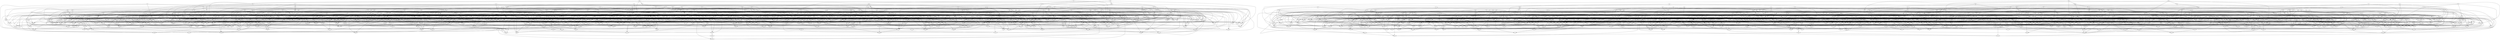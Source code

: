 digraph G {
	kvx -> qlj;
	kxg -> hll;
	pck -> zlx;
	vpb -> tcj;
	pms -> jmj;
	prg -> fnk;
	xlt -> gkt;
	hnz -> dqs;
	crv -> kfb;
	clp -> rql;
	nht -> rvv;
	zrv -> lpq;
	qkc -> gfm;
	mct -> fzs;
	hlt -> zbm;
	lgd -> ptp;
	xqf -> mqn;
	pbq -> qrq;
	bjv -> kbl;
	rbg -> hqv;
	xbm -> kng;
	hmn -> hxp;
	hlj -> fzn;
	cmc -> jgt;
	tnf -> jhs;
	vtz -> gxr;
	bcm -> dtz;
	ktg -> qqc;
	chf -> crj;
	ckc -> rnp;
	vtl -> xdb;
	gxn -> lxs;
	slc -> ggj;
	rlx -> zlg;
	hlx -> tbp;
	lxr -> xjx;
	nkp -> zdj;
	tkq -> tpn;
	vtc -> pkv;
	ths -> frz;
	crj -> lvh;
	gmz -> fmd;
	kzk -> rlx;
	zss -> blk;
	qkb -> gdx;
	rkd -> jxg;
	flc -> xjm;
	lpz -> xcb;
	ggb -> vhq;
	pdg -> prp;
	vxj -> jvg;
	trd -> nhf;
	lgl -> zbh;
	xzs -> dgf;
	jjj -> fpv;
	lxb -> xfb;
	lbn -> msl;
	pzb -> mgh;
	gsf -> nsh;
	cmc -> nfn;
	hcr -> msj;
	pct -> czb;
	cmv -> zbx;
	pqj -> qrz;
	lnv -> shg;
	rjp -> bvd;
	xvs -> ngv;
	rds -> jkc;
	tpn -> skz;
	zqk -> njx;
	hlt -> zhr;
	nhc -> zmr;
	nms -> fbr;
	rzl -> hsx;
	mfh -> mfv;
	dnd -> qhs;
	xvs -> rvq;
	gpt -> ntx;
	rqh -> njv;
	zvq -> lls;
	xnl -> zsd;
	rgt -> nml;
	djn -> tbr;
	bhb -> zgb;
	fbq -> dcx;
	smg -> blh;
	xvq -> bdd;
	dnr -> mvr;
	mzq -> vcx;
	xtz -> bvz;
	fbv -> fgb;
	xsk -> zjq;
	pvc -> jzn;
	prk -> mpv;
	bdx -> zmg;
	ngb -> qmn;
	hdp -> gjp;
	ztd -> mmn;
	xnm -> jjp;
	cfz -> knn;
	mzq -> zbn;
	vrh -> lvt;
	fjf -> qzn;
	pcf -> dfs;
	nbk -> ptf;
	mzq -> pbg;
	ngx -> jsk;
	rsc -> lgg;
	rxc -> mvs;
	jgd -> zjt;
	rcj -> nfx;
	pdb -> krh;
	rsk -> fqs;
	gng -> ppg;
	dcq -> dkp;
	xxv -> vdh;
	rgn -> bbn;
	pjr -> gdp;
	clb -> xcn;
	xsp -> rjr;
	pdq -> cxl;
	ktx -> bdl;
	gpz -> hsf;
	hjg -> jtc;
	lgk -> dtc;
	ctn -> ffp;
	lkp -> pxc;
	gql -> sjh;
	clv -> dmq;
	pvr -> xcn;
	qlc -> kns;
	hbj -> fzn;
	rpr -> nzt;
	jbn -> jnm;
	lmx -> lxk;
	sxk -> mpc;
	pkc -> mfd;
	pns -> jrz;
	sdr -> gfk;
	pks -> lgp;
	scs -> qrq;
	gsc -> sdg;
	kzp -> fqm;
	rql -> fct;
	vld -> xpz;
	rht -> nfg;
	qlc -> bqr;
	btg -> xhn;
	pdz -> krd;
	tvx -> hrq;
	cxl -> kld;
	pkl -> pts;
	jkg -> fmf;
	jnf -> flj;
	xqf -> fnb;
	mbm -> sxj;
	xrl -> zjl;
	pdb -> tmn;
	pqj -> pxc;
	xsm -> pjr;
	jdh -> djv;
	xvh -> vfc;
	rkl -> vbh;
	jqb -> vdj;
	xnh -> bmk;
	tvf -> pvf;
	tth -> hcr;
	ttz -> hqv;
	nhv -> fqf;
	dnp -> bst;
	mgm -> khz;
	gkn -> kcx;
	mxv -> xbt;
	smt -> xcx;
	vxq -> lmx;
	dfj -> sls;
	tsm -> svh;
	nsh -> hvg;
	kkr -> zpt;
	hhs -> qns;
	vkp -> pkc;
	kzs -> pkf;
	gmg -> fnj;
	hvp -> zbm;
	fml -> mmq;
	svg -> dzq;
	ptm -> qnz;
	nfg -> hmj;
	hfb -> dfv;
	gnq -> mmb;
	csg -> hpq;
	jkc -> sqf;
	zbb -> knd;
	rkl -> dqr;
	dkk -> cbt;
	xpx -> hgr;
	tkd -> nrq;
	jgt -> xcs;
	mvr -> mvs;
	xrk -> nks;
	hkf -> khl;
	pjr -> csh;
	pgn -> vfn;
	rbg -> gph;
	fgg -> kmr;
	mxv -> csh;
	hqq -> zgg;
	vtj -> sls;
	nhf -> cxc;
	xrk -> zlb;
	vld -> znk;
	hlc -> mjv;
	bhb -> btg;
	xmk -> pmh;
	scd -> qcj;
	ltn -> dzj;
	tvl -> qbs;
	kzk -> msl;
	lbb -> cvl;
	lnm -> hfp;
	rjp -> tvb;
	jvl -> djm;
	rsx -> zmm;
	vxn -> dpz;
	fvf -> mtt;
	xsm -> hmj;
	tsv -> jbf;
	zrq -> lfs;
	tng -> jrz;
	lpj -> dbx;
	dsx -> mnf;
	rsq -> pvr;
	vhs -> grj;
	pbq -> kzj;
	plp -> gjp;
	phl -> zll;
	ttv -> rsq;
	bfr -> mqn;
	cls -> btg;
	dfk -> qbt;
	qdd -> cbg;
	cht -> mvh;
	kzj -> fpg;
	rdb -> hkr;
	vpb -> kgp;
	dzj -> ggj;
	csq -> jqk;
	ddf -> hrq;
	xcn -> tcc;
	rcs -> tqn;
	vrh -> fph;
	rkk -> qpl;
	vvc -> hmj;
	jxv -> vbn;
	dlx -> qjx;
	pvc -> mvh;
	hzs -> kqp;
	sbt -> fmv;
	sff -> hvg;
	gnc -> nhm;
	cfk -> tvx;
	gqz -> ptf;
	ctn -> rxc;
	lmq -> ntv;
	ltj -> hzq;
	csg -> ddf;
	hmt -> xkh;
	tsm -> ddt;
	kvf -> szv;
	lfs -> dhp;
	xdj -> knc;
	tqb -> trf;
	qbb -> kbl;
	dgb -> mnf;
	hbd -> dtf;
	ctz -> nsm;
	tzg -> bdl;
	rvq -> fmp;
	gld -> hsx;
	ngz -> kms;
	ncp -> gxs;
	njv -> dcz;
	hfp -> djf;
	shm -> tch;
	lbd -> qmk;
	glp -> fbq;
	bqr -> qrr;
	cqn -> fxh;
	ztv -> rsm;
	xmk -> kcx;
	gql -> ltn;
	cps -> zlb;
	plc -> scd;
	vnz -> dcq;
	rcb -> hnz;
	mkc -> vhc;
	vld -> png;
	pdj -> xtz;
	xvb -> dgb;
	nxm -> fnr;
	bpx -> mvr;
	xqq -> bhx;
	vnt -> hkt;
	tzg -> hkc;
	hlc -> ftg;
	mhx -> mmp;
	fhs -> frc;
	pqj -> ggj;
	qbb -> bmb;
	xsr -> zns;
	hpq -> sqk;
	qdk -> dzv;
	xtj -> kcx;
	vtz -> blx;
	lsl -> kmd;
	tmn -> nrf;
	rgt -> zbm;
	vqp -> mgq;
	fck -> tcp;
	rsv -> ddf;
	tzj -> kqk;
	rsv -> dlq;
	bnp -> zdz;
	zqd -> trf;
	rpt -> dlq;
	jxv -> jzj;
	qdk -> klp;
	pbf -> nqp;
	pck -> czg;
	xzs -> snf;
	prb -> krn;
	hll -> djv;
	nnh -> xgr;
	sfm -> qqs;
	ttv -> czq;
	bbk -> gdx;
	gdg -> klp;
	hcf -> hjg;
	lgk -> skg;
	rcp -> hvz;
	xdc -> xjm;
	xrp -> lmv;
	cng -> hfb;
	nbn -> qsj;
	rkd -> msj;
	ncm -> rzg;
	hbk -> nrq;
	grk -> dnr;
	zvm -> nsh;
	cvr -> djn;
	npb -> xgm;
	pdp -> rpz;
	csz -> lmf;
	xsb -> zgg;
	chk -> sps;
	trd -> trf;
	nrx -> xkk;
	pmb -> fpv;
	nsk -> dnp;
	cpv -> tbq;
	mgm -> kqk;
	zpv -> qjk;
	prb -> vbn;
	pns -> lxb;
	fbn -> dnl;
	hvj -> qkr;
	jcr -> gjp;
	vxq -> bjs;
	rdq -> pkk;
	cnb -> kcv;
	pbf -> rnk;
	vjl -> rhp;
	vst -> sfg;
	vjd -> vtl;
	jtg -> fzs;
	sqv -> zcg;
	pjf -> vhq;
	vmb -> rxc;
	flc -> zdg;
	qcb -> dvh;
	qnx -> qxz;
	pkv -> lmf;
	zsj -> zmt;
	zdp -> tbp;
	ndh -> gdr;
	plb -> dvz;
	cxc -> zjt;
	nfd -> gbc;
	pfl -> crc;
	cnf -> krp;
	jjj -> sht;
	cxn -> ghp;
	ktg -> tvf;
	ssd -> kqz;
	cft -> dpz;
	ngb -> pnf;
	pzb -> bfs;
	pmz -> dtf;
	pqx -> qjx;
	vqp -> ncp;
	gxh -> fnr;
	rsb -> jjj;
	bdt -> tbp;
	dkk -> krn;
	npn -> dhk;
	mxc -> tvf;
	njt -> gch;
	dnp -> vff;
	cch -> hfk;
	mpl -> qzg;
	rdb -> cnx;
	ldl -> rsq;
	vkv -> dxd;
	dfd -> qcl;
	rtx -> qph;
	kvt -> gcq;
	pdv -> fmf;
	dnr -> qkl;
	jfc -> hcr;
	cdq -> fmm;
	gmm -> hks;
	lkk -> gcf;
	vkv -> rdx;
	rzg -> srv;
	vxg -> dhs;
	mlp -> qzs;
	fsc -> gdh;
	vkj -> ltd;
	lmf -> zpr;
	lxq -> bhd;
	nzh -> xcn;
	cxl -> znt;
	lmx -> knd;
	lbb -> hvg;
	rtz -> cbn;
	rbg -> jqk;
	zvk -> ssv;
	slk -> bmb;
	vpb -> pqx;
	tjp -> szf;
	dnl -> brk;
	rjp -> qrr;
	vvq -> hhs;
	tgk -> xdb;
	rbz -> hxr;
	pbt -> bnl;
	hdp -> hpt;
	cpq -> xhm;
	rxl -> kbf;
	fbn -> bpf;
	smg -> mcl;
	lnr -> tcz;
	klc -> xjx;
	bvk -> gfx;
	pqp -> qmn;
	xvh -> hzn;
	cjl -> msl;
	nhf -> qrl;
	zvf -> dlx;
	tkd -> lls;
	cpq -> dxd;
	hkr -> knd;
	dtx -> kcz;
	jsk -> spk;
	ngx -> qcg;
	cqv -> sxm;
	nbk -> qft;
	zqd -> tmk;
	dlf -> mcp;
	fsg -> bxp;
	kbn -> zfm;
	pgc -> xcn;
	nfv -> kng;
	zxl -> cmf;
	fhp -> jtc;
	rds -> hrd;
	nrf -> bhh;
	nsn -> ltq;
	lbd -> zfm;
	lsl -> gbr;
	jtv -> qrn;
	ljb -> lnm;
	vrr -> phh;
	vtj -> htv;
	bjp -> khs;
	dtz -> kng;
	gph -> nxn;
	sxp -> xkk;
	njv -> vcj;
	shk -> kpz;
	lxs -> fnr;
	fhn -> snz;
	ktx -> qhr;
	kxj -> dht;
	srb -> tcp;
	qrz -> sxj;
	tjk -> nlm;
	rpt -> nmb;
	flq -> qhf;
	jgv -> bhd;
	fst -> qph;
	rqh -> zgb;
	nxn -> fpd;
	hfl -> hlj;
	lvt -> khl;
	vjd -> gpt;
	dhc -> vbd;
	rpn -> lpq;
	dgb -> sxp;
	nxp -> mgq;
	ljl -> jfl;
	qbt -> dnh;
	rdq -> kmd;
	pzh -> kqk;
	tfm -> blh;
	rmn -> jvl;
	qbt -> bvs;
	svh -> msn;
	tmn -> qsp;
	jjp -> slk;
	rpn -> rsr;
	tfz -> vmg;
	vvq -> zhl;
	xrd -> zht;
	jtj -> hsf;
	chf -> qfv;
	nlk -> qmd;
	tlj -> cps;
	mzt -> sqf;
	hqt -> ftt;
	srm -> qsr;
	dbp -> kll;
	zrq -> lzl;
	hkf -> cbt;
	pms -> nnh;
	pmb -> dnp;
	xbt -> zmg;
	rjb -> bmq;
	fmd -> mcj;
	nsl -> lss;
	qcs -> mqk;
	clf -> jfp;
	clf -> jhs;
	cml -> lnr;
	cnf -> srz;
	hfb -> bkz;
	hpq -> mpc;
	rjb -> kmj;
	sbn -> vbh;
	prk -> hbj;
	vkp -> zvm;
	jbs -> dbq;
	vnz -> hnx;
	xvh -> dfv;
	tgd -> nfd;
	tkd -> blk;
	vkl -> qsg;
	zrq -> lns;
	xng -> flc;
	kvf -> rsr;
	xnc -> gsx;
	bhx -> qhf;
	kbl -> zpc;
	rcb -> lln;
	zsd -> tpj;
	pqx -> frt;
	gkt -> xxf;
	kzk -> fpd;
	xlt -> fgg;
	rbz -> gxj;
	rkd -> tzd;
	pgn -> xjc;
	rpd -> zpt;
	rhs -> zdr;
	zvh -> zvm;
	xrl -> ldr;
	qfv -> mtv;
	gsm -> pvr;
	shg -> kfq;
	rzn -> jvr;
	vjl -> mcj;
	cxr -> bgt;
	rvq -> jln;
	rcp -> pdj;
	pks -> pzl;
	fhc -> qdl;
	prg -> mbc;
	vmn -> gpz;
	gxs -> msj;
	pdq -> nnq;
	psn -> npq;
	sht -> dpr;
	ckk -> nfb;
	sfv -> xfd;
	fvm -> mtz;
	ccd -> fhv;
	mcj -> mpg;
	nrf -> jmj;
	tmk -> flc;
	hgr -> mkf;
	dch -> knc;
	cfz -> gxn;
	rfb -> scs;
	tss -> shh;
	nqp -> mcx;
	cxv -> djm;
	vqt -> mcl;
	fmx -> mcj;
	skz -> klc;
	nms -> zhl;
	gmg -> chk;
	sfx -> qln;
	gqp -> cmz;
	skq -> bjs;
	fck -> jln;
	rql -> kkf;
	kzq -> sxm;
	vnf -> vxb;
	snx -> bmq;
	ppg -> rtx;
	rjp -> bnr;
	rkl -> mkr;
	pff -> flh;
	kkf -> kql;
	bbn -> zmm;
	mdt -> zdp;
	sfm -> ghp;
	lbg -> pxl;
	hhv -> str;
	vmg -> nlm;
	cfl -> jcj;
	vkj -> krc;
	bhh -> kbl;
	zbz -> qxv;
	qbd -> msc;
	jbd -> ntx;
	hvj -> xcs;
	gxh -> nhs;
	zqk -> pjh;
	jhq -> fct;
	mxc -> hgm;
	nxp -> xdb;
	cxm -> sbt;
	skl -> qjb;
	xpz -> xfd;
	fbt -> mtv;
	hvz -> sns;
	pdg -> qmr;
	ljl -> qrl;
	vkl -> xdv;
	crx -> blk;
	bvd -> zgb;
	cmz -> dng;
	gsm -> lxt;
	nhv -> lzg;
	ldq -> sqf;
	pkc -> sxj;
	crv -> zbl;
	jjp -> zdg;
	tpp -> lgd;
	zsv -> jgv;
	jbf -> xdc;
	pts -> zhc;
	ppg -> slc;
	qkb -> kcv;
	tss -> xlm;
	vhs -> dcx;
	jsj -> jtc;
	lmq -> jsj;
	jkt -> xcb;
	zrq -> vpb;
	rcj -> btp;
	jtg -> dkk;
	rmv -> fmc;
	psm -> kpr;
	thd -> pts;
	qrq -> ghp;
	hnd -> dxq;
	sfk -> qzs;
	mxv -> dtx;
	fkd -> qkb;
	qch -> qqc;
	jzn -> mdt;
	sbz -> bgt;
	hkt -> szm;
	sdz -> qsz;
	zqd -> bmq;
	pjh -> pzd;
	lnd -> jtj;
	ccn -> kqr;
	rhp -> zcp;
	gmx -> kfq;
	rfn -> tvb;
	zxj -> hlv;
	xxf -> ldl;
	vrq -> zpk;
	zsh -> mzb;
	lls -> zbb;
	vsd -> dcz;
	bkl -> mjh;
	xtx -> ldr;
	gpt -> lpl;
	csq -> ltd;
	nst -> msj;
	xrd -> qcp;
	ddg -> xjv;
	fpv -> qrq;
	nhf -> tvl;
	qjd -> gfx;
	pms -> dbs;
	hbr -> hld;
	ftt -> sxp;
	jtv -> jxr;
	zdl -> zpq;
	zvk -> lvk;
	rsv -> zbf;
	fkd -> zgg;
	ngb -> pqp;
	rgp -> kll;
	cms -> hsg;
	dhj -> gdp;
	nhc -> nst;
	gvs -> pks;
	czm -> mlg;
	zrk -> kbn;
	pbf -> pgn;
	rzs -> hvq;
	cdq -> tlj;
	nqh -> bvs;
	thd -> jbf;
	cfl -> hvm;
	sls -> znv;
	vdh -> zpn;
	xpx -> fhv;
	cqp -> ppx;
	vhr -> pnf;
	pgd -> cbb;
	nks -> bns;
	gql -> qnj;
	njt -> kmn;
	gns -> dlg;
	dlx -> vcg;
	ths -> sxx;
	jln -> gjm;
	mzg -> jcb;
	rlx -> zpk;
	nqh -> qph;
	bhg -> fvx;
	glp -> nkp;
	gxr -> nnh;
	rxl -> snf;
	cks -> hvm;
	lmq -> qxm;
	jrb -> mkr;
	hlx -> blx;
	pdj -> mlg;
	vqr -> rxg;
	kzk -> scd;
	pjb -> bhz;
	plc -> mkr;
	rhd -> rtz;
	pdg -> bjp;
	cxc -> fqm;
	vkv -> rsm;
	rmf -> cqm;
	gzp -> hfl;
	rkk -> csz;
	gxn -> nsm;
	mfn -> kpz;
	jfp -> gdv;
	btg -> zpt;
	xtz -> xvs;
	zcm -> gck;
	pdc -> hnz;
	rbj -> zzt;
	jhs -> dlg;
	nrx -> vcx;
	npf -> hnd;
	npf -> khs;
	xtj -> clp;
	ttv -> qdb;
	zbn -> qss;
	lzx -> qlj;
	trn -> ntv;
	dpr -> zdl;
	vkp -> xtj;
	lpj -> xkg;
	cks -> cqp;
	dhh -> zjf;
	kzp -> jks;
	zqq -> pdb;
	sbx -> hvq;
	mfd -> xgm;
	qkr -> dtx;
	gzj -> blh;
	nnh -> fts;
	qmk -> cbb;
	hks -> zdp;
	cxr -> skz;
	jkc -> ltj;
	xnq -> bxp;
	ckk -> qnx;
	hfl -> dnl;
	zsz -> xbm;
	prk -> kbx;
	zfv -> zpq;
	pzl -> lvk;
	pnf -> xls;
	gxs -> lzx;
	qrq -> zjp;
	jhc -> fjj;
	dhk -> qjx;
	kjz -> tbq;
	pdg -> fqs;
	vkl -> jjb;
	rsb -> zmt;
	jbz -> hxr;
	plc -> gdr;
	kbr -> mnh;
	fjf -> mmr;
	qxc -> xkk;
	fgc -> lxn;
	sgg -> bkt;
	xmm -> bfr;
	ppx -> kjs;
	jxv -> ksf;
	kzs -> ljm;
	pfj -> fxr;
	vrq -> fdk;
	hsg -> snf;
	rcg -> spk;
	gzp -> ssv;
	lbq -> hdl;
	gxk -> nhs;
	mzh -> xtf;
	fhl -> sxz;
	bhh -> khl;
	vqp -> xvb;
	nbh -> pqx;
	xgq -> xlc;
	vvq -> mvv;
	fck -> qsp;
	ntv -> qjx;
	nml -> flq;
	sbn -> mpv;
	trn -> qsj;
	lhg -> rvv;
	prb -> kbq;
	pzh -> xcr;
	rnk -> pkl;
	rnh -> nfn;
	hfk -> qmk;
	rkl -> zbr;
	xvn -> hkt;
	rlx -> zpt;
	nfs -> mqg;
	xsp -> nlk;
	lxr -> qss;
	gxs -> lxr;
	rcb -> jfc;
	vnm -> lmg;
	lgk -> dng;
	bjs -> mqk;
	prk -> hlk;
	slc -> vhq;
	vpf -> sdg;
	cml -> hlx;
	txv -> mtz;
	hhv -> hqq;
	tlv -> vbh;
	gmx -> mzd;
	lhb -> lpm;
	jzn -> fxr;
	bpf -> stt;
	ncm -> szv;
	mxr -> rxg;
	cvv -> dfp;
	jgd -> gch;
	vtz -> gjm;
	hls -> fst;
	glp -> hmz;
	xtz -> phn;
	cmv -> mvv;
	kvj -> jhc;
	lrm -> dcx;
	flq -> bvs;
	rcf -> jvg;
	qxs -> znt;
	nfz -> lhf;
	cmf -> fbq;
	lbh -> lzl;
	pzb -> zhk;
	gnk -> zvc;
	bgt -> qxc;
	vjd -> dsx;
	prp -> mct;
	vpx -> zmd;
	fhf -> blx;
	clk -> fxh;
	shg -> str;
	vrr -> frj;
	xng -> kxp;
	pzd -> vbp;
	pbg -> mmb;
	ncm -> tqj;
	cmc -> dvv;
	sbn -> mfn;
	jgd -> fhs;
	vnm -> kmn;
	xbf -> qxc;
	vld -> dbs;
	xxn -> mjv;
	kgs -> zlg;
	jsv -> jvg;
	rnk -> vxc;
	nmv -> mpg;
	rcn -> vbd;
	qnj -> kdd;
	ndc -> kpg;
	vtl -> kqz;
	dhg -> mhx;
	zsv -> lmv;
	jgk -> qns;
	pgd -> trf;
	pjb -> jql;
	nzj -> vhc;
	fhc -> qhd;
	tzt -> lkp;
	zzk -> ctd;
	ldr -> jzc;
	jgj -> mjh;
	mnh -> xfn;
	rqr -> kmr;
	cjl -> nnq;
	vtz -> jrb;
	hlk -> zpk;
	hdp -> fhd;
	qkb -> mhq;
	clk -> cbg;
	mcj -> qmq;
	dnh -> qqs;
	kvj -> mzq;
	rfk -> qbc;
	nsg -> sxk;
	cxm -> ljl;
	rpt -> hdb;
	dfp -> knc;
	jcb -> mpz;
	ndh -> fmf;
	fbv -> tbq;
	cks -> mgh;
	cqg -> sqt;
	hrd -> zbr;
	vmn -> brk;
	tzz -> sxm;
	rzn -> qph;
	gmz -> vpj;
	hdp -> msc;
	ptd -> hgm;
	pks -> xgr;
	vrk -> tss;
	gkm -> jtb;
	hkc -> mcl;
	sdg -> dst;
	vxg -> mcp;
	xrd -> tcv;
	rzl -> mgq;
	gnk -> zcp;
	nfb -> szf;
	vqn -> ncp;
	svp -> zdj;
	tth -> smt;
	gsc -> pmv;
	vld -> xgr;
	mzq -> kmq;
	kvx -> lkj;
	clp -> kpc;
	ldg -> qmr;
	ctn -> svf;
	lsv -> vhg;
	nqj -> vcn;
	cxt -> btp;
	bcz -> ggj;
	ztb -> xjm;
	nbl -> vvc;
	pdc -> xdj;
	hpt -> hqd;
	rcs -> scs;
	hpf -> xgq;
	gtj -> rmn;
	fgn -> hzj;
	dvz -> xhj;
	lbg -> vzt;
	scs -> sfk;
	gkm -> xcb;
	vxs -> mmk;
	jgh -> hvm;
	fhc -> qqs;
	vlb -> zhc;
	zrj -> vpf;
	nfd -> lxn;
	jzx -> brk;
	npn -> zll;
	lmx -> zpq;
	ztf -> chk;
	xqq -> dbx;
	rgp -> xfd;
	rcf -> zhv;
	nhs -> fdk;
	xpp -> vhc;
	dnd -> dpr;
	mgq -> zcg;
	cpj -> fvx;
	nkp -> nzj;
	jsv -> dhg;
	pqq -> jzj;
	xnm -> tvb;
	kxg -> vbk;
	nzb -> mbp;
	csq -> bbn;
	xzs -> mpt;
	flc -> kpg;
	lbq -> hbd;
	gpr -> hrd;
	qdk -> qxv;
	cjl -> rpn;
	zsj -> htv;
	vns -> fhr;
	bgt -> xbz;
	htv -> qkx;
	zqd -> hld;
	rck -> zhr;
	rsp -> qbm;
	nst -> lpz;
	pkv -> pmh;
	tvz -> bhd;
	tjr -> vcn;
	rkk -> gdn;
	tqb -> pjb;
	vhs -> tts;
	tmb -> lgd;
	cgs -> hdp;
	lcf -> nsn;
	bpf -> krh;
	lbh -> nrq;
	fqf -> bvx;
	cdq -> ltq;
	bnr -> xhn;
	lzx -> sml;
	sxq -> vgb;
	chb -> qfv;
	rjp -> xkh;
	fqf -> zhk;
	hgh -> mhz;
	xbt -> gdx;
	rcp -> gbh;
	mhz -> vbj;
	hlk -> lzc;
	djq -> gjx;
	bhz -> bnr;
	nmv -> ksf;
	kxn -> hqd;
	xtf -> mqk;
	tqj -> qsr;
	qkb -> xbz;
	kxp -> mpz;
	qhf -> gdv;
	ljb -> sxz;
	zqd -> dhs;
	cqm -> blx;
	pkf -> nvb;
	kvx -> sts;
	rfr -> bdd;
	pgc -> zdx;
	lxk -> zdl;
	zsv -> nxl;
	jcm -> fnb;
	fmm -> hsg;
	bhg -> hvg;
	dhn -> mfz;
	kbx -> tcc;
	lmg -> fxh;
	jnf -> dzv;
	psn -> svf;
	fnb -> fzn;
	ppg -> kjz;
	ndh -> hzj;
	njx -> kmq;
	vqt -> ddf;
	pjr -> srz;
	fsc -> gfm;
	xmx -> pkk;
	pxl -> bkt;
	mfh -> xdb;
	kfv -> mmg;
	tjr -> qgp;
	tjk -> jtb;
	jrm -> mdh;
	hsj -> kbf;
	dfd -> krn;
	cgq -> hfl;
	fph -> kld;
	cpv -> bnl;
	vhs -> lns;
	rck -> hlv;
	fqz -> gdr;
	ffp -> kbl;
	rsc -> dzm;
	xzs -> lkj;
	ljh -> nxm;
	csh -> hsn;
	pdz -> xgm;
	vtl -> lfp;
	rbg -> czm;
	zrk -> hqs;
	hdg -> zdx;
	dfs -> fmp;
	gqx -> hsb;
	fnj -> dmb;
	rbj -> fmm;
	gld -> xpx;
	sfk -> mmn;
	chb -> gql;
	pdv -> fdk;
	fgn -> hvz;
	vqt -> lvk;
	rnp -> msl;
	szf -> ksf;
	vxb -> srd;
	tqj -> rqh;
	hxv -> ggh;
	gkn -> pbq;
	xvq -> gdx;
	kxj -> jqk;
	mdh -> vcq;
	fts -> zfk;
	jlk -> zgg;
	bvd -> xdc;
	pck -> mbs;
	mzb -> jtb;
	ppj -> bvk;
	fbr -> qsj;
	kdd -> knc;
	pzq -> vcj;
	dbr -> hvp;
	mbp -> dtf;
	vqr -> pzh;
	pjh -> nvg;
	lcf -> qpl;
	phn -> hdl;
	ztb -> klt;
	cpj -> bvv;
	xsr -> bbs;
	rlx -> dkr;
	hdg -> slk;
	vkj -> qmv;
	xmx -> tkc;
	zbz -> msl;
	zdg -> cbb;
	xvq -> qvb;
	cxt -> sjh;
	jjp -> fhl;
	jbz -> dgf;
	ncm -> kbr;
	lcm -> lqs;
	nsl -> sqt;
	jbf -> jlx;
	nlk -> fvm;
	nbn -> ggb;
	pvf -> jzx;
	nst -> zpr;
	cqn -> nsg;
	hxx -> qjk;
	vhs -> sxx;
	rpr -> qjk;
	pfr -> vhg;
	qbt -> svm;
	tzg -> mtt;
	ddg -> qcp;
	zvp -> pqq;
	clh -> mct;
	xbf -> tbk;
	tvx -> drx;
	clf -> hmz;
	tfv -> lmq;
	gnp -> hbp;
	zvc -> jvg;
	pdb -> krc;
	xsb -> xhj;
	psl -> skg;
	jbm -> qld;
	vxs -> mtb;
	sff -> hqd;
	gpt -> vgp;
	hzj -> svf;
	clf -> zht;
	lmv -> zmk;
	vrk -> skl;
	rcf -> vxs;
	vqd -> xcr;
	hcf -> qvb;
	vxb -> qlj;
	cdq -> gpg;
	snx -> srm;
	rgn -> jxr;
	pns -> mbc;
	xvb -> kcz;
	hcf -> bnl;
	tmn -> gxt;
	tsm -> knd;
	plk -> fmf;
	jln -> qsr;
	hqv -> sns;
	jbh -> qkx;
	vqr -> zhv;
	ngz -> qkc;
	xmm -> bvq;
	rsp -> fhl;
	pvs -> hsj;
	lrj -> kpg;
	grs -> tlv;
	nlm -> gdn;
	ldg -> fhn;
	lxn -> qch;
	tqf -> kjv;
	xmz -> sff;
	hbx -> hqq;
	xxv -> kpr;
	hlv -> dgf;
	dmq -> zmh;
	grj -> srz;
	npn -> zdr;
	lbq -> zds;
	nmb -> vbk;
	qqs -> mmb;
	pvs -> mnf;
	cng -> xzz;
	tgd -> tlx;
	cgq -> tvt;
	sdr -> fxg;
	rcj -> fvg;
	nxl -> xgm;
	pct -> ddt;
	sfg -> zbh;
	glr -> mkt;
	qhr -> gfm;
	tzd -> xfb;
	kgs -> zpt;
	lgm -> lzx;
	hfk -> srl;
	pmh -> lgl;
	rpr -> fgn;
	mgm -> qsr;
	phq -> zkh;
	gdg -> xgq;
	zss -> nsn;
	gnk -> hgm;
	rfk -> dbn;
	gfn -> xhp;
	nms -> bln;
	tmk -> czq;
	pck -> xkg;
	xtf -> dhk;
	xsb -> dfp;
	nmb -> bmk;
	nfx -> bvx;
	jbh -> dmg;
	fmc -> qjh;
	cht -> rnz;
	lmv -> tch;
	xrt -> fgb;
	lsl -> bqf;
	mzb -> zvf;
	vln -> tcv;
	ndc -> flj;
	jhq -> dnp;
	ssr -> mkc;
	rgn -> ghd;
	vnt -> plk;
	thd -> lbg;
	xrs -> xvh;
	scv -> qsr;
	pgl -> drc;
	xqf -> kbx;
	pvs -> kpr;
	nfz -> jnm;
	lxr -> dsx;
	cls -> zcm;
	ndc -> mlg;
	jlk -> zjp;
	bqd -> gfn;
	bln -> srd;
	pfj -> hbd;
	nht -> dst;
	hlk -> hsf;
	hmn -> bfs;
	jkc -> hlj;
	cfl -> lns;
	lnm -> vbj;
	glp -> kkx;
	rhd -> vgg;
	lpq -> xcd;
	vld -> vpx;
	grk -> dfc;
	gmz -> qjd;
	cpj -> zmh;
	gqz -> msc;
	tvl -> khz;
	djv -> kbq;
	vst -> fhd;
	hcv -> flq;
	zds -> gck;
	gmx -> dzm;
	cmz -> lgg;
	vnz -> hqd;
	nqj -> mtz;
	vnz -> rqz;
	ppx -> xbm;
	tsf -> djs;
	xmz -> ztv;
	rpr -> qjd;
	nbh -> stn;
	tpl -> mbs;
	qjx -> mfv;
	crx -> ltn;
	dmg -> mkf;
	fqz -> dsj;
	dfv -> qxv;
	ffq -> mbm;
	clv -> lmv;
	ngb -> stt;
	rjh -> qbm;
	mbc -> xcx;
	xmk -> nfx;
	gqx -> drc;
	pcf -> lnd;
	lpj -> qcb;
	zsh -> dcx;
	nfx -> vhc;
	fvf -> zmd;
	gzt -> fbq;
	vrr -> hhs;
	dhj -> dnd;
	vqn -> jbd;
	vnm -> rxg;
	hbr -> dkr;
	pcz -> czm;
	gps -> hbp;
	fpd -> vdt;
	cdr -> gsc;
	gxt -> vxg;
	xrt -> nht;
	cmf -> lkp;
	ztv -> lzr;
	lrj -> kdk;
	rpz -> fvm;
	ljm -> dng;
	bvz -> gdh;
	hmj -> jxb;
	clf -> qsj;
	tvz -> tbr;
	fmc -> qzg;
	tvz -> jhq;
	gnq -> mfz;
	vxb -> jgv;
	dtf -> khs;
	shk -> zfm;
	ccn -> hpf;
	jcb -> mcz;
	jdh -> bnp;
	rmv -> vcj;
	gxj -> tbq;
	cnt -> ltd;
	hll -> mbd;
	zdx -> mpg;
	qhn -> xfb;
	gmm -> szm;
	mlp -> vfx;
	phh -> dgf;
	jgk -> hpt;
	jfl -> fnq;
	qvb -> zht;
	dhj -> djs;
	clb -> hqs;
	rdb -> lkk;
	rsv -> fnb;
	rzl -> bjs;
	jsj -> spp;
	tsh -> mpt;
	lbr -> lfp;
	pxl -> dcz;
	jks -> bhz;
	ztv -> lkk;
	zzk -> cxn;
	pdc -> pqj;
	mfn -> vbn;
	vsd -> dgl;
	vnt -> vqt;
	ckk -> szm;
	tjp -> pff;
	pts -> vbj;
	cxn -> mfh;
	hzq -> qxz;
	dbn -> mnh;
	tpj -> nzb;
	chf -> tjj;
	sfx -> znk;
	rjr -> qnz;
	gzt -> sfg;
	lgp -> qsp;
	ztb -> trd;
	tnf -> zbh;
	str -> kmd;
	jvl -> qzn;
	lkz -> zkf;
	tsm -> kjv;
	fph -> qln;
	kzp -> hkc;
	tzd -> lls;
	gmk -> pxl;
	cjl -> qqq;
	rzn -> blb;
	gkt -> bvk;
	mxp -> pns;
	mmn -> vdh;
	gqj -> zkh;
	dzm -> kkf;
	xpp -> trp;
	lbd -> vdt;
	nsk -> pxc;
	cch -> qlc;
	gmk -> czq;
	pkx -> dlf;
	svh -> sxj;
	vrr -> qgs;
	pbg -> zjp;
	ktv -> nbk;
	ndh -> qkc;
	ptp -> dgx;
	stm -> znt;
	ksl -> zpn;
	cnd -> bpf;
	lkz -> fhc;
	vtj -> dpr;
	zth -> psm;
	fkn -> gch;
	zgb -> qzg;
	dzl -> qzz;
	ngv -> tvt;
	ldg -> qqc;
	rdb -> nkr;
	hzc -> xjm;
	cqg -> klp;
	scr -> qph;
	cch -> snz;
	gsx -> hkt;
	jhc -> hmn;
	gsk -> kfb;
	skl -> qxm;
	pjr -> plp;
	ltj -> dzk;
	gpz -> sfx;
	fpg -> gjj;
	pfl -> ppg;
	dxq -> kqr;
	rjb -> qch;
	gmb -> gst;
	hkm -> knc;
	mhk -> xgs;
	bcm -> ssd;
	kmq -> znv;
	nzt -> bvq;
	qkc -> mdt;
	gqp -> tch;
	gxj -> zbx;
	zss -> xlm;
	nbh -> zhr;
	hln -> lzg;
	sbt -> mmq;
	gst -> qlk;
	crl -> tvf;
	bmb -> kmb;
	ztf -> zll;
	njx -> kfv;
	sqt -> dtr;
	xmx -> sxq;
	gps -> khz;
	rsg -> mnj;
	xsk -> zpr;
	lgm -> nzj;
	pcz -> dbp;
	fml -> kmj;
	xnh -> gxt;
	gkx -> knc;
	drx -> qmq;
	pqp -> dfz;
	qss -> mmg;
	jcb -> bvq;
	zns -> krv;
	xps -> mcp;
	gxk -> qjh;
	npc -> mfd;
	kcv -> zcg;
	kvt -> pbt;
	pdc -> fnx;
	tpn -> kqz;
	lfp -> lnq;
	mmq -> krc;
	dfk -> fqf;
	vpb -> cnf;
	xnc -> mct;
	zsz -> mmn;
	bfr -> qrn;
	hvj -> tdn;
	kxg -> qnz;
	czp -> lrj;
	vkj -> tvx;
	nvl -> knm;
	bvq -> vbd;
	clk -> fxg;
	vlb -> lpm;
	ktd -> rxk;
	zvf -> spp;
	hmt -> fzs;
	smg -> szg;
	kzj -> qhd;
	gmg -> ctd;
	kxn -> nbl;
	gmb -> dqr;
	nhv -> bhx;
	zsv -> gzt;
	rpd -> dhh;
	qfn -> mfn;
	dfd -> kmb;
	nvl -> lvt;
	ktg -> bqr;
	pfr -> sds;
	bbs -> sxx;
	hfk -> klp;
	rfr -> lnv;
	hss -> qln;
	crv -> stt;
	xxn -> shh;
	hdb -> zlf;
	jmj -> zbf;
	hmn -> kcv;
	pmh -> hlc;
	svf -> mmt;
	rzs -> dsd;
	pdz -> djn;
	svg -> xcr;
	cnb -> nkr;
	sds -> blk;
	tgx -> psl;
	jcr -> jrm;
	jvn -> szf;
	rsk -> xls;
	ptj -> mrf;
	qfl -> mhz;
	phn -> zjf;
	gnq -> lkz;
	cdn -> shm;
	nnq -> nps;
	ldr -> fsg;
	vrq -> rvq;
	tpl -> cxv;
	pgl -> kqr;
	vld -> hdg;
	lrm -> xbf;
	ccn -> drf;
	rlz -> qrz;
	cqn -> zdz;
	rlh -> dfd;
	rhp -> dgl;
	gdx -> kpc;
	tfm -> pdb;
	vch -> zmk;
	cch -> vxc;
	fct -> xbt;
	glp -> vns;
	lbq -> qkl;
	ssr -> zdr;
	npf -> dfc;
	trn -> bgt;
	hkt -> qkc;
	fnq -> srb;
	dbq -> xcx;
	ztf -> nvb;
	hpn -> smg;
	tpj -> rtz;
	hnh -> mvs;
	nhc -> zcg;
	zsd -> ghh;
	png -> vbd;
	rtx -> dzj;
	hzc -> xcn;
	hbk -> dmb;
	xzv -> zlg;
	rcj -> sxq;
	clh -> flh;
	rqh -> flc;
	lmq -> gcq;
	glr -> kjx;
	gzs -> fpx;
	clk -> nzh;
	qqq -> zhv;
	zqq -> pnp;
	rfn -> nqj;
	zbn -> mnj;
	rcn -> flh;
	vmd -> sbz;
	rgn -> fhs;
	plp -> fbr;
	clp -> dfk;
	jtc -> bvv;
	rcj -> lbj;
	qbd -> mmb;
	cqn -> vcj;
	mxp -> jfc;
	cdr -> zjq;
	tvb -> qqq;
	zzk -> nfn;
	qmd -> stm;
	jsk -> xdb;
	zvh -> fpx;
	zdl -> tcv;
	pkl -> jbm;
	tzg -> nsm;
	mzq -> kjv;
	tsf -> dkp;
	pkv -> xcs;
	sbx -> hpf;
	bdx -> bvv;
	cvr -> zmr;
	vnf -> dmg;
	vzt -> bmq;
	ntv -> dlx;
	svd -> qrq;
	jbh -> zlq;
	glq -> nfv;
	tlx -> rsv;
	hlc -> kbf;
	nhs -> rxg;
	nvb -> xhp;
	hkr -> xbm;
	zrk -> vrh;
	kxn -> pkc;
	lzg -> xcx;
	pqp -> fmd;
	ztd -> dhk;
	rsg -> mhq;
	fnj -> zlb;
	lnq -> lxq;
	ccn -> dnr;
	glq -> cvv;
	xtz -> pdv;
	vmn -> hbj;
	lbh -> tsm;
	mzh -> qhd;
	mkc -> xhp;
	xxv -> hmn;
	pms -> hsf;
	scd -> hrv;
	sqk -> qsg;
	fkd -> frd;
	qfn -> zbf;
	mxv -> svp;
	gmx -> tng;
	tsf -> csh;
	xdv -> qxz;
	cng -> frc;
	vzt -> qmr;
	xgq -> tcz;
	vtc -> djm;
	tgd -> tcc;
	tmb -> fsz;
	pck -> dkp;
	pmk -> tbr;
	fst -> blb;
	vrq -> xjm;
	gxk -> csg;
	tkc -> vtc;
	czp -> fzs;
	vnd -> sps;
	psl -> dsr;
	tjk -> dhp;
	hkc -> dcz;
	zth -> fpg;
	hbk -> qnj;
	rmf -> gck;
	jtc -> ssr;
	xsr -> lxq;
	czm -> hzq;
	gmm -> ldl;
	xnq -> kzq;
	kvf -> bkt;
	rlx -> hks;
	ctz -> khl;
	dfj -> sxq;
	gng -> djn;
	vnm -> nsg;
	rsp -> pxs;
	fpg -> frz;
	vmd -> gjj;
	hkc -> zpc;
	jxb -> bst;
	xmm -> hpd;
	dbr -> shg;
	ths -> nks;
	lfs -> qjb;
	lnd -> kbn;
	tjj -> dvv;
	pcz -> hzn;
	vsn -> bgm;
	rbz -> pxc;
	xjc -> vfn;
	kqp -> kqr;
	xsp -> rpr;
	mmr -> tbk;
	bvd -> zhc;
	xnm -> tcz;
	fjq -> krv;
	hkm -> zkh;
	zpv -> gnp;
	rlh -> hld;
	dnq -> ksf;
	fnx -> qnj;
	xnl -> gsm;
	xhj -> kqz;
	dhh -> bdt;
	hvg -> gfn;
	vpj -> rqr;
	rjb -> zcp;
	pgl -> shk;
	rlj -> lpq;
	tqn -> jpm;
	nps -> hkj;
	cgs -> tqf;
	mfn -> zcm;
	glq -> kzq;
	gpr -> rpz;
	xng -> znh;
	djs -> tch;
	pbf -> ltj;
	svq -> gbc;
	vqd -> mmq;
	zxk -> bnp;
	fxg -> gbc;
	rcb -> lxb;
	tjj -> dbq;
	cms -> jrz;
	lgm -> stn;
	zzt -> vzg;
	lfp -> btp;
	xsk -> frd;
	fjq -> djs;
	fqz -> qld;
	zvm -> hcv;
	jfl -> xfn;
	cdn -> tkc;
	vmn -> snx;
	lbd -> fph;
	tsm -> ftg;
	nqp -> xdv;
	fqs -> qrr;
	dlq -> zfk;
	rfr -> ljm;
	hdp -> mpt;
	phl -> ppx;
	mfv -> tch;
	rsh -> qdd;
	jcr -> jgj;
	jtg -> vcn;
	dgl -> dht;
	kvx -> hnx;
	rxc -> gch;
	cxl -> knn;
	vkl -> lnm;
	tts -> xkg;
	dqr -> mcx;
	jcm -> kjx;
	pck -> jkt;
	stn -> zbm;
	njr -> kjs;
	jkg -> mlk;
	crl -> tzj;
	fct -> mdh;
	hdl -> bdl;
	vpb -> tcv;
	jzx -> vbj;
	lbr -> zjl;
	cqv -> mbc;
	gmg -> frd;
	dfk -> frt;
	zdp -> bvk;
	cch -> khj;
	gzp -> znk;
	dbp -> svq;
	sdz -> zjf;
	lbn -> qrl;
	rmn -> zlx;
	xsm -> jhq;
	qhr -> kbn;
	pct -> pdc;
	mcx -> fxr;
	gtj -> vsn;
	nxm -> fqs;
	vxc -> cbn;
	pvf -> fxg;
	tqn -> mrf;
	ngz -> fmd;
	vpj -> vgg;
	cjl -> mcp;
	lcb -> fbr;
	plk -> qfl;
	qdl -> hvg;
	tdp -> dch;
	fmv -> kcb;
	mzh -> pmx;
	gsf -> mgh;
	tdp -> lcb;
	zsh -> zhr;
	cpv -> gzs;
	zxj -> lpl;
	qmr -> zjf;
	nds -> jcj;
	vjh -> rvq;
	fjf -> zmh;
	xng -> tfm;
	xvb -> shh;
	fhn -> qgp;
	cvq -> xgs;
	pkx -> ctz;
	ktv -> cnx;
	lnz -> fqs;
	pzs -> qkl;
	kvj -> dfk;
	drf -> vfc;
	hdg -> blh;
	bjv -> fvf;
	pmh -> vcg;
	nvb -> hvj;
	rbl -> bjv;
	qlc -> xld;
	jtv -> drc;
	rgn -> ghh;
	tng -> tqn;
	rjp -> npq;
	nds -> nsh;
	nzt -> bnr;
	trd -> ljh;
	vns -> hqt;
	cnx -> cxv;
	lpl -> tdb;
	dnr -> dqr;
	bvd -> sxz;
	pkf -> qcs;
	ksl -> pkk;
	ldq -> mvh;
	rlx -> sqf;
	gld -> mkj;
	jsv -> hqs;
	tfm -> rnz;
	cvl -> jjl;
	mmr -> zmp;
	vmd -> pkv;
	rxg -> hfh;
	lln -> qhs;
	clb -> kbl;
	rlj -> qxv;
	nhm -> lhg;
	nxp -> kpr;
	frt -> zmt;
	rbj -> xcs;
	pvc -> mpc;
	vrk -> lgg;
	pfl -> ppx;
	nnj -> ssv;
	sbn -> hrv;
	gkm -> rsm;
	phq -> fbt;
	lzg -> bhx;
	pmz -> dht;
	czp -> flj;
	glp -> zbh;
	hbp -> zpc;
	chn -> lgp;
	lvh -> qgs;
	sqt -> kjx;
	zqd -> hgh;
	tgx -> fhr;
	zzz -> rnz;
	zth -> dhp;
	txx -> xlc;
	jnf -> djq;
	jhq -> ddt;
	rht -> qhs;
	clh -> gxk;
	kbr -> zjf;
	lvh -> hxr;
	gzs -> jbz;
	zvq -> hgr;
	gdn -> msc;
	qqc -> qrl;
	czb -> dzf;
	fsz -> vhq;
	dzq -> mmt;
	jcb -> gfk;
	hjg -> kbf;
	vqn -> jrz;
	ctz -> hss;
	vhr -> chn;
	gmb -> hfp;
	mtt -> cbn;
	cnx -> bhx;
	ssd -> vdj;
	lhb -> hsf;
	zrk -> fmp;
	zzt -> vxq;
	fgg -> mhx;
	tfd -> gqz;
	nsn -> nvg;
	pbt -> qbt;
	pdc -> frz;
	czb -> bqd;
	prp -> hpf;
	hmx -> jzr;
	zdr -> zjq;
	cmz -> npn;
	rzl -> sml;
	lsv -> mfv;
	xnq -> qhs;
	lxs -> fmx;
	pff -> vzt;
	ndh -> dzk;
	lhb -> qfl;
	pzb -> qpl;
	rsk -> jzm;
	gsx -> qrr;
	trd -> fng;
	cnd -> dgl;
	cqv -> lkz;
	rdb -> fjj;
	mhq -> tbk;
	pmv -> rxl;
	ktg -> tqb;
	vjh -> txv;
	drf -> zbz;
	mdq -> gcf;
	tkt -> ldl;
	cpj -> gcq;
	dhc -> fng;
	jrb -> qfn;
	qhs -> hxp;
	tpj -> qsg;
	rcj -> cnb;
	lxn -> kmn;
	nzb -> nzh;
	tgk -> ptp;
	bdd -> kjz;
	ksl -> zvf;
	qch -> zfk;
	mcs -> dtr;
	nfb -> mtt;
	hpd -> knm;
	xrp -> cps;
	vns -> csz;
	zxk -> tvt;
	vmg -> kql;
	cqp -> vxq;
	zqk -> lbb;
	tsv -> vcn;
	cxr -> jxb;
	jbs -> kjs;
	rvq -> shk;
	mzd -> xkg;
	zsh -> fpg;
	gxt -> jrb;
	vxn -> gfk;
	rjb -> hzs;
	hkc -> sgg;
	vjl -> fxh;
	qdd -> vfn;
	pfl -> kjv;
	gkn -> nfv;
	hgn -> zpk;
	nbk -> dvh;
	gpt -> frj;
	pmv -> nvg;
	hxv -> bmk;
	phh -> scs;
	hpd -> qcj;
	vqp -> skq;
	crv -> dzq;
	dfj -> lzr;
	xvs -> qrn;
	qft -> qpl;
	lbg -> sns;
	cqg -> kdk;
	sns -> qsr;
	lvk -> hrq;
	hgm -> kmb;
	rdb -> mhk;
	fmc -> qmk;
	vvc -> dvz;
	fdk -> mvs;
	mxr -> mmk;
	gsf -> fvg;
	ppj -> qtx;
	lpl -> sht;
	xmz -> mbm;
	tzz -> nxp;
	bnl -> kql;
	zqk -> hbx;
	xnm -> qjd;
	cdn -> njb;
	cls -> psn;
	dxq -> kjx;
	kxj -> nfd;
	qdd -> qsr;
	mcz -> xhn;
	rsm -> tdn;
	cnb -> xcx;
	pzd -> fst;
	mxc -> nqj;
	gqp -> mbs;
	rhd -> bmq;
	vnf -> dmq;
	vxq -> lgn;
	rpd -> ghd;
	tmk -> rsh;
	vqp -> dgf;
	mzt -> drx;
	tfv -> djm;
	rjh -> znh;
	nsg -> hgg;
	tcv -> zpq;
	vmb -> fnq;
	mzt -> vqd;
	hnx -> qdg;
	bmk -> znt;
	xlt -> qxz;
	ldr -> dbr;
	gkn -> qgs;
	nlm -> dnv;
	ldg -> hks;
	xzv -> snz;
	nnq -> fml;
	hln -> xjv;
	jrm -> lxb;
	dfj -> kgp;
	mhq -> xbt;
	lkp -> jqb;
	fsz -> mbc;
	rfb -> fjj;
	gng -> zbx;
	pnp -> rxg;
	rqz -> tzt;
	mzg -> nzh;
	cvl -> qhn;
	sdr -> kdk;
	rcg -> ljm;
	hlx -> qnx;
	dmb -> zbn;
	xzz -> psn;
	plb -> rsc;
	pzq -> qvx;
	gnc -> cgs;
	rfb -> qzn;
	vmb -> zdz;
	tqn -> hdp;
	gnk -> nqj;
	cnd -> ctz;
	xnl -> dnl;
	kxj -> hpc;
	ncp -> vhg;
	pkc -> psm;
	phl -> zmp;
	cmv -> lxk;
	gph -> tvl;
	nkr -> tcv;
	mbd -> svf;
	nbl -> bbs;
	qfl -> kns;
	hpc -> bdt;
	zvh -> npb;
	kbx -> zds;
	vtc -> kdd;
	xnc -> thd;
	lnd -> gdh;
	qbc -> mdt;
	crj -> qhf;
	bvv -> kkx;
	lch -> dbr;
	fgc -> fph;
	tfd -> dbx;
	mxp -> lqs;
	pjf -> pxc;
	hfp -> fqz;
	gmh -> knm;
	vjh -> gbh;
	kvf -> zvp;
	sxx -> zhl;
	tzd -> spk;
	rsq -> hgn;
	pcz -> kfb;
	pct -> fbv;
	pnf -> mnh;
	jtj -> cbp;
	hpc -> jxv;
	tdp -> sbd;
	nkn -> mmp;
	qbt -> mlp;
	jnf -> dht;
	sxz -> zhv;
	zxl -> vff;
	tgx -> dqs;
	spp -> bvx;
	fnk -> dvz;
	vbd -> ghh;
	lxq -> zmg;
	ttz -> mcs;
	rvq -> knn;
	vqd -> drx;
	jcj -> fmm;
	lln -> dvh;
	hsn -> xjx;
	hpn -> gck;
	jdh -> gck;
	qmk -> kcb;
	qjh -> srl;
	rlz -> mdq;
	tjr -> dkh;
	pzd -> dqs;
	qbc -> klt;
	cch -> qxs;
	npn -> sps;
	fgb -> jxg;
	kdd -> kng;
	krh -> cbp;
	psm -> vfl;
	gsm -> jzj;
	pmh -> xhm;
	mcs -> xcr;
	cmv -> dlg;
	tkt -> vbk;
	qmd -> tcp;
	tfd -> cxr;
	vln -> tcj;
	gzt -> ssr;
	fkn -> hqv;
	pbq -> mrf;
	gqz -> nsk;
	hgg -> lss;
	nsn -> scr;
	ttv -> mrr;
	hkj -> drf;
	tqf -> tdb;
	gqj -> cqv;
	znk -> xlc;
	nsk -> zgj;
	pnf -> hkf;
	mxr -> gsk;
	ztd -> phh;
	tpp -> xjx;
	gst -> prb;
	rht -> bst;
	jxg -> mbs;
	hrv -> zbl;
	tsm -> svm;
	vpb -> vqn;
	qft -> dzf;
	dzl -> xhm;
	glr -> scv;
	zvf -> gqj;
	gsn -> gzj;
	rzs -> hss;
	xvh -> dhg;
	nhm -> gdp;
	sfg -> dtc;
	cpq -> kmd;
	czg -> dsr;
	vqp -> vst;
	lkp -> jzc;
	jqk -> mcz;
	ksl -> bcz;
	jbs -> dnv;
	cml -> szg;
	gmb -> grk;
	kzt -> cbb;
	zzz -> qxs;
	ptj -> jxg;
	pmk -> zht;
	ktv -> kvt;
	gzj -> pvr;
	rjh -> pkx;
	vsn -> dvh;
	rmf -> mkt;
	tlx -> fmc;
	sxz -> qvx;
	gpg -> fkd;
	cft -> bdl;
	ptm -> hlj;
	ktd -> qmd;
	bvs -> xgs;
	tgx -> qgs;
	pgd -> dfs;
	vpx -> kkr;
	xrk -> dtx;
	jxr -> fsc;
	trp -> sjh;
	vkj -> vdt;
	mzd -> pmk;
	rcs -> dfj;
	rnk -> zlg;
	mbd -> sqk;
	xvq -> lfs;
	zzk -> vhg;
	qjb -> kfv;
	hkr -> fpg;
	hlx -> kns;
	gsn -> vrh;
	pqq -> dzv;
	njb -> jzr;
	crl -> dnq;
	fsg -> srz;
	crc -> srd;
	ttz -> jlx;
	kzt -> bkz;
	cvv -> dzf;
	nzj -> bxp;
	djq -> vgg;
	cqm -> hll;
	cxl -> ljb;
	lch -> rsg;
	lvk -> mpg;
	hvp -> zbb;
	xnl -> hgn;
	sml -> gdp;
	frz -> zlq;
	vnf -> vvc;
	mlk -> mrr;
	qcp -> vgp;
	rnp -> gdh;
	nhh -> dhn;
	nhh -> zdr;
	hvm -> ftk;
	vtz -> bhh;
	ppj -> krc;
	gkm -> bvx;
	vsd -> rtz;
	fbv -> jpm;
	tzz -> mpt;
	fts -> mbp;
	tts -> tzt;
	gmm -> hvq;
	cpq -> lgg;
	lhg -> krd;
	sds -> bmg;
	xmm -> ffp;
	dbr -> gfn;
	nds -> frp;
	gkm -> lls;
	pdv -> pnf;
	dch -> mhk;
	tfz -> tdb;
	pjf -> qhn;
	skz -> vfx;
	hsj -> mdq;
	dfz -> xhn;
	rkd -> dzm;
	tgd -> ndc;
	tng -> lpl;
	zrk -> tkt;
	qlk -> mqn;
	frp -> zmr;
	jtj -> bhb;
	dhg -> qdd;
	dkh -> kmj;
	xpx -> tqn;
	gsn -> flj;
	xsp -> vqd;
	fsz -> blk;
	dlq -> zdz;
	hnz -> dtz;
	gxr -> qsz;
	nhm -> mjh;
	tfz -> scr;
	stn -> svh;
	pcf -> jmj;
	nnh -> fgc;
	mbc -> kcx;
	pbt -> nml;
	ngx -> gbr;
	hkf -> vfn;
	fts -> mcs;
	jfl -> mpv;
	txx -> hnd;
	cvv -> gdn;
	gps -> plk;
	tth -> npc;
	lxt -> xcd;
	hll -> kkr;
	gnq -> bqd;
	xrt -> xhj;
	mzg -> dtr;
	ffq -> bqf;
	ksl -> tgk;
	nfv -> lzl;
	lss -> mpl;
	gph -> cls;
	ljb -> jvn;
	lcm -> qzs;
	jql -> fqs;
	jfc -> mgh;
	sfk -> qzz;
	xps -> zpc;
	phq -> ptp;
	jtg -> qvx;
	glr -> vsd;
	kzt -> fqm;
	lns -> ftg;
	cqp -> svd;
	nbh -> ftk;
	rzn -> mtv;
	blh -> kmj;
	fpx -> dtz;
	hfh -> szm;
	bbk -> qxh;
	bqd -> qzs;
	lmv -> smt;
	tkt -> qtx;
	gkx -> vxq;
	ccd -> zns;
	jkg -> lvt;
	xrl -> dgx;
	pmz -> hzc;
	smk -> vff;
	lsl -> bvx;
	xnh -> dzk;
	kvl -> zgg;
	vld -> gdg;
	rck -> xjv;
	jbd -> sts;
	ktx -> sfx;
	ptd -> krh;
	njt -> qbb;
	ztd -> qlj;
	ttz -> znt;
	dgx -> qxh;
	tfv -> xzs;
	nrf -> bnp;
	ztf -> chb;
	tnf -> lnq;
	frc -> kns;
	gmz -> gvs;
	hmx -> ftt;
	gkm -> zjp;
	srb -> bvz;
	ltd -> mmp;
	gmh -> nnj;
	kpz -> cbb;
	gmk -> vsd;
	jzr -> zfv;
	hgn -> hrv;
	rkk -> gdv;
	tfv -> cms;
	gtj -> jlk;
	scd -> szg;
	rfb -> dfj;
	hmj -> hsn;
	gmx -> vff;
	zsj -> hhv;
	gkx -> gqp;
	vxj -> hkf;
	czq -> hpc;
	qbt -> klc;
	tfz -> vff;
	xnq -> jgt;
	tcj -> vgp;
	ptd -> fnr;
	vcx -> vdj;
	fhc -> qfv;
	lbh -> zdr;
	vkp -> tbk;
	nkr -> xbf;
	ckc -> svg;
	rdx -> lpj;
	zqk -> tnf;
	nkn -> fvm;
	fhl -> mpl;
	tfz -> vnd;
	cnt -> khj;
	ltq -> mhk;
	zpv -> lhf;
	jgv -> sqv;
	qcl -> kqp;
	kzs -> hsg;
	tpp -> krp;
	pbg -> rlf;
	dch -> svp;
	qhd -> dtc;
	ctd -> bcm;
	dzl -> xhp;
	xbm -> zhl;
	jgt -> btp;
	qlc -> dzv;
	plp -> lzx;
	mjh -> mlp;
	nxn -> kjl;
	vjl -> hxx;
	ssv -> gfx;
	nbl -> psl;
	qjb -> sts;
	lhg -> gcq;
	jbd -> frp;
	jmc -> nvg;
	cfk -> xkh;
	rlz -> qkx;
	ldq -> dsd;
	nqp -> hkj;
	lqs -> kkx;
	rfk -> npf;
	pdq -> dlf;
	qnx -> ghd;
	mxp -> dxd;
	fbn -> hzs;
	jqb -> zmh;
	hlt -> ftg;
	sfv -> kms;
	rlh -> xcd;
	lgk -> qft;
	kzj -> dng;
	nqh -> zmk;
	pkf -> jgh;
	grs -> dpz;
	tqf -> dvv;
	nzb -> qcj;
	gpz -> rnp;
	lmq -> mrf;
	gbr -> qxm;
	zvh -> xrl;
	rzs -> hsb;
	rsc -> bkl;
	dhj -> tcj;
	smk -> dzl;
	ktv -> vsn;
	mfh -> vfx;
	zdg -> gjx;
	lmg -> mgm;
	xnc -> rcn;
	zrv -> xvs;
	tkd -> dqs;
	tgx -> kvt;
	bhb -> vfc;
	tmk -> pzs;
	pzs -> qsp;
	dbn -> hsb;
	pmz -> hzs;
	dkr -> znh;
	htr -> krd;
	jzj -> gfm;
	pfj -> djf;
	lgp -> fhf;
	gsf -> qcb;
	pmz -> dsd;
	hpt -> dmb;
	gxj -> sfm;
	rxk -> ffp;
	tlj -> crj;
	xdv -> qzg;
	khz -> znt;
	gns -> jcr;
	xdj -> vbp;
	qmn -> zbl;
	xrt -> clv;
	hfl -> mpz;
	frt -> svm;
	kzt -> grs;
	xmx -> rcj;
	vmn -> vbn;
	hln -> htr;
	gnc -> gsc;
	jkt -> mnj;
	vjh -> jtv;
	tkq -> mmg;
	zxk -> sns;
	hkm -> dvv;
	ndc -> gzj;
	dfd -> dzk;
	clk -> qxs;
	gxs -> hcv;
	hkm -> bkl;
	xvn -> gfk;
	jqb -> fpx;
	vhr -> fng;
	rdq -> krv;
	kvl -> qbd;
	jpm -> fjq;
	hbd -> jvg;
	gnc -> vbp;
	srd -> xjv;
	rnk -> cbp;
	vkv -> shm;
	dhh -> hsb;
	lxt -> mkr;
	hzn -> qsp;
	zrj -> znv;
	hls -> ssd;
	lcf -> bdd;
	dfd -> bpx;
	rbg -> xrs;
	cft -> krn;
	gxj -> lkj;
	srd -> qpl;
	jkc -> kpg;
	xzz -> mlk;
	mcj -> gbx;
	jcj -> lgm;
	hgg -> kjl;
	ldr -> hxr;
	jfp -> vbp;
	qcp -> sxp;
	zns -> zpr;
	zrv -> lnz;
	lgl -> qcg;
	hbr -> cbg;
	rsp -> fvf;
	hfh -> pzl;
	cxm -> sqt;
	xqf -> dsd;
	jsv -> ghd;
	cht -> xzz;
	ptf -> kcz;
	gld -> dsr;
	xsb -> dlx;
	fgb -> kjz;
	cls -> gxh;
	hhv -> ltn;
	pjb -> ngv;
	jjj -> krp;
	tgk -> tzz;
	pvc -> kll;
	htv -> zbb;
	zvq -> jgh;
	clk -> mlk;
	cft -> mhx;
	nms -> mnf;
	npn -> kqz;
	lsv -> lxk;
	mfv -> gjj;
	zvc -> cbp;
	lbn -> pqq;
	gmm -> srl;
	xtx -> dnv;
	jbh -> bmg;
	hgg -> kdk;
	pqx -> mmn;
	ctz -> hfp;
	xgq -> mvs;
	pck -> hjg;
	jjb -> stm;
	nbn -> svh;
	zsz -> klc;
	xrs -> stt;
	rzs -> mpg;
	kvj -> dgx;
	vrk -> bkl;
	dsr -> svm;
	xbf -> xhm;
	cmc -> dcq;
	xtf -> zmp;
	rpn -> brk;
	fjj -> bmg;
	xpz -> rtz;
	lgn -> qdg;
	hgh -> mmt;
	flh -> hzj;
	xvb -> crc;
	hbj -> czp;
	hlv -> msn;
	xnh -> fxr;
	csg -> gdh;
	fvf -> qrl;
	lbj -> xcx;
	gvs -> mcx;
	rjp -> lhb;
	vln -> tmb;
	cxc -> klt;
	pzh -> hpn;
	zpv -> xls;
	zxl -> lzl;
	kxp -> gck;
	pdp -> qxz;
	xvh -> gfm;
	htr -> sml;
	rsr -> ltj;
	chk -> smt;
	lhm -> fmm;
	rcp -> rvq;
	nvt -> knm;
	cfz -> xcd;
	lbj -> zgj;
	dbq -> hxp;
	rdb -> plb;
	zbf -> zbl;
	nhc -> zfv;
	kbq -> ghh;
	ltd -> bmk;
	jzc -> mfh;
	sxq -> zgj;
	rsg -> fnx;
	snf -> qxm;
	cfk -> bnp;
	pgn -> rsh;
	ctd -> lmq;
	ths -> vfl;
	qnz -> xjc;
	zqq -> fpd;
	pvc -> srv;
	zrv -> qcl;
	nst -> svd;
	fck -> jql;
	mxr -> npf;
	cht -> ptm;
	gnp -> fnr;
	hls -> fnk;
	rjr -> qrr;
	crx -> hls;
	kvn -> nfg;
	vxn -> bkz;
	dvh -> xgs;
	cng -> zmm;
	nms -> lnq;
	vlb -> rjb;
	tgx -> sfm;
	pjf -> tch;
	tth -> str;
	hmz -> qss;
	gnq -> trp;
	rcg -> vgb;
	rlx -> djf;
	sxz -> kld;
	lrj -> klt;
	ths -> lhm;
	ffq -> gjj;
	pkk -> mfz;
	tvt -> fxr;
	cdr -> fhv;
	nkn -> krh;
	hpn -> bjp;
	flh -> xld;
	kvn -> krv;
	trp -> rzn;
	ndh -> hfb;
	lsl -> bcm;
	glq -> gsf;
	zxj -> gcq;
	svp -> kkf;
	pmk -> ltq;
	rsr -> zdx;
	rfb -> xrt;
	fjq -> bhd;
	xlt -> dfd;
	kxp -> ljh;
	txx -> blh;
	tgx -> rql;
	kcz -> kqz;
	vjd -> rfr;
	xmk -> fgj;
	rnh -> kqz;
	zsd -> bmq;
	kzt -> bvz;
	jzj -> bvq;
	hcf -> fhd;
	pdj -> sdr;
	sfv -> kgs;
	rnh -> npc;
	jjl -> kbf;
	dbn -> cbb;
	mzd -> srz;
	xrp -> fgj;
	pcf -> jks;
	jzm -> zmd;
	cqg -> vxj;
	jbz -> bmg;
	rlz -> fjq;
	chf -> xrk;
	xrs -> vxs;
	kvn -> fsg;
	gkm -> prg;
	tlj -> shg;
	rsc -> cvv;
	jsj -> mqk;
	jjl -> sht;
	rgt -> zdj;
	dst -> bxp;
	nhf -> sqk;
	tsf -> vzg;
	phh -> hbx;
	hll -> vdt;
	hxx -> mvr;
	lhm -> ptf;
	mcl -> mtb;
	rdx -> zvh;
	jbm -> qmq;
	tjr -> qbm;
	hgr -> mmd;
	rbz -> bgm;
	dbs -> knn;
	lpm -> hpn;
	rsk -> jvn;
	hlj -> mqg;
	zxj -> hsx;
	hlx -> vbd;
	njr -> zbb;
	njr -> hmz;
	nkn -> gbx;
	pzq -> jxr;
	jbn -> hzq;
	qcl -> gdh;
	rhp -> drc;
	cmv -> lcm;
	npq -> fng;
	fhd -> gdv;
	mgh -> gjp;
	dkh -> svf;
	cvl -> jxb;
	rqz -> bvv;
	vxc -> kbq;
	ktx -> pqq;
	cpv -> lbb;
	gbr -> kkx;
	srd -> ggb;
	rqr -> fmp;
	pnp -> mtz;
	jks -> mbp;
	vbk -> xjc;
	lkp -> fvg;
	fgc -> dtr;
	hxv -> zlg;
	gld -> rkd;
	xtx -> zmp;
	hvz -> dsj;
	nhv -> kmq;
	flq -> qph;
	psn -> gjx;
	pqq -> hpd;
	dlg -> qxm;
	ftk -> znv;
	zsz -> kgp;
	rmn -> qxh;
	vmb -> fqm;
	kmr -> tcz;
	rbl -> cfk;
	kfq -> xfb;
	pmx -> czg;
	cqm -> flh;
	nfs -> lnr;
	npq -> zfm;
	hnh -> tcc;
	xzv -> snx;
	mfz -> qzz;
	dkh -> mct;
	vld -> srv;
	djm -> shm;
	pmv -> sqv;
	chf -> hmx;
	tqb -> hrq;
	pdz -> zll;
	jvg -> dsj;
	cvr -> mlp;
	rjh -> scv;
	czb -> qkb;
	blx -> mtb;
	nhh -> rsm;
	rxc -> hxx;
	scd -> kcb;
	xtz -> ckk;
	glr -> zmm;
	tpl -> skz;
	sgg -> srm;
	fvg -> mdh;
	jbf -> kgs;
	zjl -> xhj;
	kvj -> znv;
	nsl -> dbs;
	tqn -> bns;
	cxv -> shh;
	grj -> cps;
	pfr -> ggb;
	jcj -> scr;
	bhh -> mrr;
	sbt -> kbr;
	lbg -> sdz;
	fhr -> kng;
	dlx -> tdn;
	ftg -> ssr;
	dfp -> zlb;
	zbh -> vcq;
	gmm -> xxf;
	pks -> mnh;
	zjt -> kms;
	cgs -> lkj;
	fnq -> kmj;
	mzb -> jhq;
	nxp -> vch;
	vpf -> krp;
	bqr -> zbz;
	nzj -> qsj;
	gxh -> dkk;
	dht -> qdb;
	jpm -> tbq;
	xmz -> znv;
	lkk -> kfq;
	zzz -> vfn;
	hhv -> dpr;
	fhf -> qmd;
	rlh -> tsv;
	gvs -> fng;
	cch -> rhd;
	bdx -> qzz;
	jsk -> kbf;
	zqq -> tjp;
	frd -> vfx;
	lss -> jvn;
	vnd -> xsr;
	fbt -> lvh;
	ngx -> zjq;
	gmh -> nvl;
	bbk -> hpt;
	tdp -> hvg;
	cdr -> vvq;
	jhs -> dnh;
	kzp -> bkt;
	nqj -> hnh;
	gkt -> vjh;
	hcf -> mtv;
	skq -> tch;
	xvn -> svg;
	phh -> hlt;
	vch -> vgb;
	ldq -> djf;
	jbd -> lzg;
	cnt -> qdb;
	sds -> zcg;
	srv -> knm;
	kzq -> hlt;
	zth -> csz;
	mzd -> fhp;
	vvc -> zmh;
	xvn -> fkn;
	zxl -> lgd;
	pgc -> zcm;
	tkq -> lvh;
	nfb -> kcb;
	zbr -> kgs;
	rfk -> ngv;
	tmb -> lrm;
	rbl -> fbn;
	vln -> zhk;
	lnv -> srz;
	nmb -> fxr;
	gqx -> bmb;
	cxt -> xcb;
	dhj -> zbm;
	zvm -> jzr;
	bln -> dzl;
	nfs -> qbc;
	lpq -> nzt;
	lch -> lsv;
	dnq -> qkc;
	cks -> hbk;
	njb -> zlq;
	rht -> hbx;
	ngz -> hpc;
	gnk -> pgn;
	gsk -> xvn;
	jnm -> khj;
	chb -> hxp;
	gkt -> khj;
	tsh -> gjj;
	gzs -> bxp;
	tjp -> hpq;
	lcf -> crx;
	rvv -> hsx;
	tfd -> sls;
	hzs -> qld;
	pdp -> bpx;
	chf -> clv;
	tkq -> skg;
	cvr -> zkf;
	mxp -> mzh;
	clb -> pkl;
	nxl -> zmt;
	lch -> jfp;
	plc -> rzg;
	fjf -> tdn;
	pdq -> bmq;
	xnm -> dhh;
	dpr -> qvb;
	sjh -> mkc;
	jrz -> zlx;
	ctn -> qkl;
	kmq -> mvv;
	dfv -> mfn;
	cxt -> hqq;
	pdj -> prp;
	vxn -> qmv;
	jhc -> qbd;
	hcv -> bqf;
	hzc -> tcp;
	vxg -> mqn;
	vmg -> tdb;
	jvr -> xlm;
	rpz -> qtx;
	nfz -> fkn;
	txx -> jql;
	qlk -> kld;
	snz -> zdp;
	hdl -> fgg;
	rcg -> qdg;
	lsv -> mvv;
	mzg -> sfv;
	hhs -> dmb;
	tsh -> vhq;
	chn -> cbn;
	gpg -> nfn;
	bbs -> lzx;
	pdg -> rlx;
	qfn -> zmd;
	gxn -> tbp;
	dzq -> zlf;
	ldg -> mqg;
	bcz -> qkx;
	gng -> lpz;
	rhs -> lmf;
	ngv -> kbx;
	qgp -> kll;
	lnr -> pxl;
	dsd -> kkr;
	xsm -> kpc;
	dhn -> fnj;
	grs -> pfj;
	tjj -> skg;
	gxn -> csg;
	snf -> mkf;
	gtj -> frj;
	njr -> blb;
	njt -> bhb;
	gbc -> xgr;
	hmx -> zns;
	jlx -> qld;
	rcb -> cnf;
	qbs -> dkk;
	kvn -> qss;
	tjj -> lcm;
	tlv -> xzv;
	rgp -> rpd;
	vlb -> rsp;
	mfd -> vfl;
	qsz -> kmn;
	qdd -> zds;
	dxq -> zhc;
	vxj -> rsv;
	qcg -> smk;
	xrd -> tpn;
	cch -> jlx;
	frp -> mdq;
	rcs -> krd;
	dmq -> zdj;
	xxv -> gcf;
	sbx -> ggh;
	mmp -> mpc;
	rjp -> nxn;
	svq -> qtx;
	rgt -> hcf;
	zvq -> psl;
	xxv -> nfg;
	lpm -> zfk;
	xmx -> lzl;
	rqr -> qsg;
	ppg -> vcg;
	gld -> dzj;
	nps -> mtb;
	jkg -> kbn;
	jgh -> ffq;
	gpg -> crc;
	dfv -> hzn;
	gst -> tqj;
	npn -> dhp;
	cvq -> tcv;
	zvp -> hbp;
	kgp -> zkh;
	grk -> njv;
	pgn -> nmv;
	xmk -> pkv;
	tgk -> hxp;
	lhf -> zlf;
	lhm -> vgp;
	gmg -> rhs;
	cxm -> kqp;
	pnp -> gbx;
	pmx -> sfg;
	rds -> qbm;
	tpp -> vvq;
	vpf -> vfl;
	pmb -> fhp;
	nvg -> qrz;
	lcf -> hsj;
	czg -> vhc;
	xtj -> sbz;
	jcm -> zjt;
	bst -> vcq;
	hgh -> qbs;
	prk -> nrf;
	mcz -> mpv;
	pdz -> hln;
	lzc -> drx;
	hmt -> tcp;
	rmv -> pzs;
	nvl -> vbh;
	jvn -> szv;
	gqx -> czm;
	txv -> jgd;
	jjb -> qgp;
	gng -> qns;
	tgk -> rnh;
	nsl -> qdb;
	xfd -> mtt;
	tfv -> mmd;
	mxv -> nxl;
	xqq -> sxj;
	zrj -> csz;
	jbh -> skl;
	qgp -> qvx;
	gpz -> mmt;
	pvf -> sgg;
	tvb -> gjx;
	ktd -> qbb;
	bhd -> zbx;
	rcn -> nrf;
	zss -> msn;
	cfl -> jvr;
	kfb -> vbd;
	nqh -> sps;
	lln -> fbq;
	mzt -> pxs;
	hqs -> kpg;
	djv -> gdr;
	ddt -> hqt;
	nvt -> mmk;
	rmf -> hss;
	gxr -> hpn;
	zxk -> tlx;
	qbs -> hvz;
	lbr -> psl;
	lnm -> dhc;
	xrk -> pjh;
	chn -> ljh;
	vjd -> cms;
	kvx -> rmn;
	vst -> jvr;
	jsv -> mrr;
	ckc -> frc;
	jzm -> qld;
	qmq -> stm;
	gns -> vzg;
	rkl -> hbr;
	zsj -> sqv;
	nvg -> dnv;
	tlj -> vcq;
	cpv -> smk;
	rqz -> qft;
	cml -> scv;
	hnh -> kmb;
	kzs -> nkp;
	gkx -> vns;
	tnf -> jzc;
	xxv -> zmg;
	rbj -> xfb;
	nps -> mhz;
	lbn -> csq;
	nrq -> qjb;
	dzj -> qzs;
	pxs -> zjf;
	bcm -> dxd;
	cdn -> xpp;
	npb -> hvp;
	cps -> sbd;
	ftk -> gdv;
	lch -> pmb;
	cfz -> vqr;
	phn -> jmj;
	kjs -> zns;
	kvl -> npb;
	rbl -> bhz;
	qhn -> zmr;
	xpp -> xtx;
	dfc -> qbs;
	nlk -> cbt;
	ptj -> zhk;
	lnv -> zjq;
	sxm -> xlm;
	gmz -> bfr;
	zht -> kql;
	cks -> mmd;
	gmh -> rzg;
	mbp -> qlk;
	fmm -> mjv;
	zpv -> kms;
	sbd -> zpq;
	dnq -> bpx;
	pmx -> nks;
	nbn -> zpn;
	jkt -> vdj;
	dfc -> hxv;
	rsb -> rtx;
	lmq -> qzn;
	pmb -> mbs;
	jbn -> bmb;
	rkd -> xkk;
	jzn -> mmk;
	pgc -> pzl;
	jgk -> bgm;
	rht -> tss;
	nfs -> zhv;
	mmg -> xhm;
	tfz -> fnk;
	pgn -> kmr;
	vrk -> pvs;
	hlv -> sts;
	bkt -> mkt;
	kjl -> gjm;
	ztv -> zmk;
	rcf -> fhn;
	jbs -> ghp;
	hfh -> bkz;
	prg -> jmc;
	pzd -> qzs;
	kdd -> xbz;
	vhr -> gmk;
	rnh -> qdl;
	xqq -> hqt;
	bkz -> cbg;
	xvh -> rxk;
	qmv -> zpc;
	hxv -> qrn;
	kvl -> gjj;
	vzg -> lrm;
	czg -> jmc;
	hsn -> xkk;
	gzp -> qxv;
	gbc -> gch;
	cvl -> mkj;
	chk -> hcr;
	hmt -> fmv;
	ztb -> qcl;
	gqj -> qcb;
	nbh -> cxt;
	cht -> jjb;
	dkp -> qzs;
	tzj -> qkc;
	nnj -> cbt;
	gps -> cnd;
	jbm -> vcj;
	tsv -> fhf;
	cgq -> clh;
	fml -> mlg;
	jlk -> fhp;
	bdx -> mqk;
	pks -> mvh;
	dbp -> tcp;
	nfb -> jbn;
	hnx -> lxq;
	zkf -> vch;
	rnz -> rxc;
	ktd -> svq;
	vzg -> qdl;
	lcb -> zlq;
	hdb -> qmv;
	nvl -> hll;
	flj -> qln;
	rht -> zjl;
	png -> pxs;
	jzx -> xkh;
	hsf -> xld;
	xvq -> dlx;
	pgl -> krh;
	krv -> zpn;
	zzt -> tpl;
	nzj -> vdh;
	rpt -> dfz;
	vqp -> dcq;
	pqq -> xfn;
	qbs -> qmv;
	lzc -> zpk;
	cpv -> qqs;
	lnr -> ffp;
	ftt -> mjv;
	rsb -> frd;
	jgk -> qcs;
	grj -> dgx;
	rhs -> blb;
	lnz -> fgn;
	hkj -> hrd;
	tqb -> rzg;
	fgj -> frj;
	gkn -> bgm;
	jks -> mdt;
	lzc -> vgg;
	vxb -> vgb;
	xps -> dfz;
	nvt -> vfc;
	xxn -> mkf;
	rdq -> hlc;
	nfz -> gbh;
	ckc -> nnj;
	qmn -> kqk;
	ljb -> fxr;
	vnt -> lpq;
	rlf -> prg;
	ntx -> zlq;
	rds -> tlv;
	kxg -> szv;
	jtg -> qsg;
	qcs -> fpv;
	vtj -> jrm;
	dnh -> dtc;
	qjk -> sns;
	bhb -> svf;
	dhj -> zhl;
	ldq -> xfn;
	zvc -> zmd;
	lbj -> mbm;
	hvq -> kdk;
	cvl -> dnd;
	plk -> rsx;
	pct -> lcb;
	vmb -> crl;
	pgd -> fzn;
	sdz -> dkk;
	pfr -> nhh;
	fvf -> zbr;
	hmx -> qcg;
	lgn -> sbd;
	qkc -> ggh;
	pvs -> ltq;
	bbn -> drf;
	rsx -> dhs;
	gcf -> qzs;
	fmf -> dpz;
	kxj -> hnd;
	zss -> bcz;
	njb -> jmc;
	cvq -> qkr;
	gsk -> pkx;
	tkc -> zfv;
	lmg -> kjl;
	gpt -> phq;
	cqn -> pzq;
	srb -> xlc;
	lgp -> qcj;
	tjk -> tts;
	xpx -> dgb;
	rfr -> spp;
	nrx -> lzr;
	cpj -> mkj;
	rfn -> rgp;
	fvx -> vch;
	gpr -> lxs;
	ddg -> dmg;
	png -> jcm;
	xsk -> lqs;
	jtg -> mpl;
	vpj -> fmx;
	hfb -> srl;
	zvp -> rxk;
	rmv -> gdg;
	ntx -> fgj;
	prp -> ljl;
	gqx -> hld;
	zlf -> gjm;
	sfx -> ggh;
	bhg -> skq;
	gsf -> sdg;
	lcf -> kfv;
	mkt -> gbx;
	lmq -> slc;
	cvq -> jgj;
	xrs -> crl;
	hgg -> znh;
	lqs -> htr;
	jdh -> xdc;
	gkt -> gjx;
	fmx -> gfx;
	lpz -> sff;
	pzb -> bln;
	vmd -> dvh;
	cng -> fmf;
	lpz -> jtb;
	npc -> vcx;
	czp -> ptd;
	mxc -> zrk;
	vpx -> tvb;
	ldl -> sbx;
	zzz -> nsm;
	kxn -> sbz;
	bdt -> bjv;
	cgq -> gsx;
	slk -> dtf;
	gnc -> qjb;
	lmg -> qhr;
	zvc -> lbd;
	vnd -> jlk;
	pdp -> qqq;
	vst -> rlf;
	dhn -> qxh;
	rfn -> frc;
	cmf -> fnx;
	zvk -> bjp;
	ddg -> zjl;
	ppj -> mpz;
	tsh -> bfs;
	nrx -> qns;
	xnc -> xps;
	pfj -> cnt;
	xxn -> zgj;
	plb -> cxn;
	kxg -> pff;
	fnq -> dkr;
	bns -> svp;
	tmb -> xbz;
	phl -> fhc;
	mbd -> dtr;
	zrj -> pxc;
	tgk -> tbr;
	lbn -> sxz;
	dmg -> bqf;
	ccd -> zkf;
	qjh -> sxk;
	mmd -> xdj;
	mzh -> jvl;
	xxf -> flc;
	ztf -> ppx;
	zvh -> bgt;
	gpr -> njt;
	xbz -> msn;
	kcv -> zlx;
	nxm -> szg;
	nvt -> dhc;
	lbr -> fbt;
	lbn -> nmv;
	rlj -> djq;
	khs -> gch;
	plc -> tzj;
	tvz -> dvz;
	gnp -> rqh;
	rsh -> kpz;
	lhf -> hdb;
	ccd -> jkt;
	rvv -> zmr;
	nmb -> qdk;
	tpp -> dbx;
	qhf -> fvx;
	tqf -> dkp;
	kqr -> xld;
	qsz -> mqg;
	bdl -> kjx;
	shm -> xgm;
	lnz -> xcr;
	dsx -> mkj;
	gxh -> dfc;
	ssd -> dzf;
	fhs -> mpc;
	rlf -> jgk;
	nbh -> bhg;
	bfs -> dst;
	xpz -> fkn;
	nml -> bbk;
	lgn -> dfj;
	xrp -> nlm;
	tlx -> fsc;
	txv -> fnq;
	nnq -> fmv;
	gsn -> prb;
	lbn -> bvq;
	rjr -> ppj;
	jjl -> qkr;
	qns -> mmr;
	rck -> rxl;
	bbn -> dlf;
	rdx -> jgj;
	ptm -> gbh;
	czb -> kpc;
	vtj -> nht;
	mdt -> zcp;
	dsj -> srm;
	bqd -> qqs;
	vnz -> qdg;
	njx -> jcr;
	fhr -> zbb;
	rcg -> lgl;
	djq -> xls;
	rlj -> dhs;
	lgk -> qkb;
	nds -> svd;
	cft -> vfn;
	cxt -> lzr;
	fhc -> zgj;
	nzj -> bns;
	fhv -> zht;
	tdp -> tzt;
	gns -> zgg;
	zvk -> fmv;
	cxn -> spk;
	trn -> gcf;
	rsx -> sxk;
	kxg -> dfs;
	dlg -> mnj;
	jnm -> tcz;
	bdt -> jzm;
	qxc -> vcg;
}